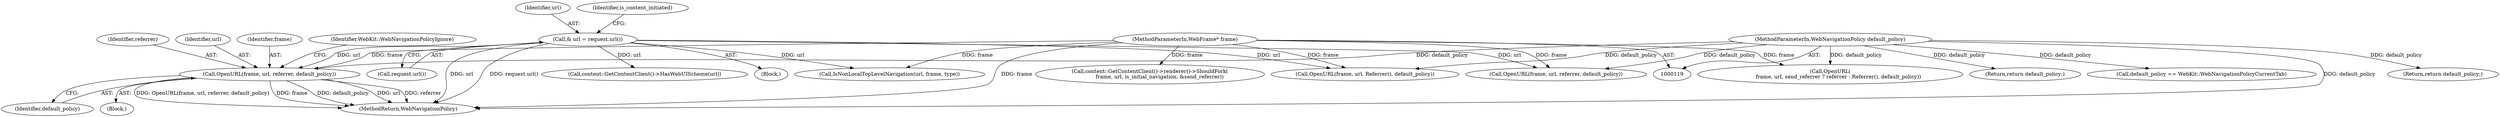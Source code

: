 digraph "0_Chrome_744c2a2d90c3c9a33c818e1ea4b7ccb5010663a0_12@pointer" {
"1000174" [label="(Call,OpenURL(frame, url, referrer, default_policy))"];
"1000120" [label="(MethodParameterIn,WebFrame* frame)"];
"1000140" [label="(Call,& url = request.url())"];
"1000124" [label="(MethodParameterIn,WebNavigationPolicy default_policy)"];
"1000124" [label="(MethodParameterIn,WebNavigationPolicy default_policy)"];
"1000177" [label="(Identifier,referrer)"];
"1000137" [label="(Return,return default_policy;)"];
"1000141" [label="(Identifier,url)"];
"1000174" [label="(Call,OpenURL(frame, url, referrer, default_policy))"];
"1000191" [label="(Call,IsNonLocalTopLevelNavigation(url, frame, type))"];
"1000120" [label="(MethodParameterIn,WebFrame* frame)"];
"1000140" [label="(Call,& url = request.url())"];
"1000142" [label="(Call,request.url())"];
"1000145" [label="(Identifier,is_content_initiated)"];
"1000211" [label="(Call,OpenURL(frame, url, referrer, default_policy))"];
"1000240" [label="(Call,content::GetContentClient()->HasWebUIScheme(url))"];
"1000126" [label="(Block,)"];
"1000178" [label="(Identifier,default_policy)"];
"1000176" [label="(Identifier,url)"];
"1000332" [label="(Return,return default_policy;)"];
"1000175" [label="(Identifier,frame)"];
"1000180" [label="(Identifier,WebKit::WebNavigationPolicyIgnore)"];
"1000268" [label="(Call,content::GetContentClient()->renderer()->ShouldFork(\n            frame, url, is_initial_navigation, &send_referrer))"];
"1000325" [label="(Call,OpenURL(frame, url, Referrer(), default_policy))"];
"1000334" [label="(MethodReturn,WebNavigationPolicy)"];
"1000172" [label="(Block,)"];
"1000278" [label="(Call,OpenURL(\n          frame, url, send_referrer ? referrer : Referrer(), default_policy))"];
"1000316" [label="(Call,default_policy == WebKit::WebNavigationPolicyCurrentTab)"];
"1000174" -> "1000172"  [label="AST: "];
"1000174" -> "1000178"  [label="CFG: "];
"1000175" -> "1000174"  [label="AST: "];
"1000176" -> "1000174"  [label="AST: "];
"1000177" -> "1000174"  [label="AST: "];
"1000178" -> "1000174"  [label="AST: "];
"1000180" -> "1000174"  [label="CFG: "];
"1000174" -> "1000334"  [label="DDG: default_policy"];
"1000174" -> "1000334"  [label="DDG: url"];
"1000174" -> "1000334"  [label="DDG: referrer"];
"1000174" -> "1000334"  [label="DDG: OpenURL(frame, url, referrer, default_policy)"];
"1000174" -> "1000334"  [label="DDG: frame"];
"1000120" -> "1000174"  [label="DDG: frame"];
"1000140" -> "1000174"  [label="DDG: url"];
"1000124" -> "1000174"  [label="DDG: default_policy"];
"1000120" -> "1000119"  [label="AST: "];
"1000120" -> "1000334"  [label="DDG: frame"];
"1000120" -> "1000191"  [label="DDG: frame"];
"1000120" -> "1000211"  [label="DDG: frame"];
"1000120" -> "1000268"  [label="DDG: frame"];
"1000120" -> "1000278"  [label="DDG: frame"];
"1000120" -> "1000325"  [label="DDG: frame"];
"1000140" -> "1000126"  [label="AST: "];
"1000140" -> "1000142"  [label="CFG: "];
"1000141" -> "1000140"  [label="AST: "];
"1000142" -> "1000140"  [label="AST: "];
"1000145" -> "1000140"  [label="CFG: "];
"1000140" -> "1000334"  [label="DDG: request.url()"];
"1000140" -> "1000334"  [label="DDG: url"];
"1000140" -> "1000191"  [label="DDG: url"];
"1000140" -> "1000211"  [label="DDG: url"];
"1000140" -> "1000240"  [label="DDG: url"];
"1000140" -> "1000325"  [label="DDG: url"];
"1000124" -> "1000119"  [label="AST: "];
"1000124" -> "1000334"  [label="DDG: default_policy"];
"1000124" -> "1000137"  [label="DDG: default_policy"];
"1000124" -> "1000211"  [label="DDG: default_policy"];
"1000124" -> "1000278"  [label="DDG: default_policy"];
"1000124" -> "1000316"  [label="DDG: default_policy"];
"1000124" -> "1000325"  [label="DDG: default_policy"];
"1000124" -> "1000332"  [label="DDG: default_policy"];
}
